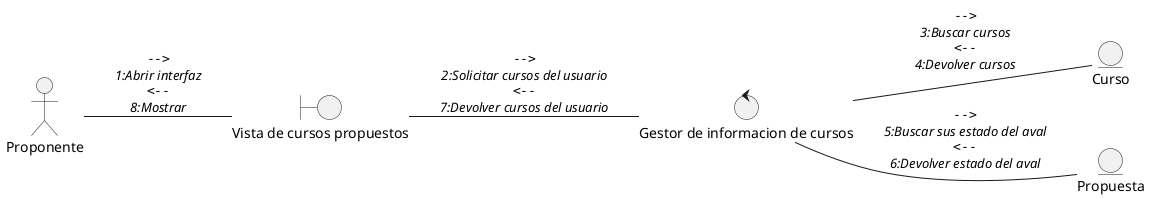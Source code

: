 @startuml DisciplinaDeAnalisisDiagramaDeColaboracionVerCursos
left to right direction

actor "Proponente" as actorProponente

entity "Curso" as entidadCurso
entity "Propuesta" as entidadPropuesta

boundary "Vista de cursos propuestos" as vistaCursosPropuestos

control "Gestor de informacion de cursos" as ctrlGestorInformacionCursos

actorProponente -- vistaCursosPropuestos : ""-->""\n//1:Abrir interfaz//\n""<--""\n//8:Mostrar//
vistaCursosPropuestos -- ctrlGestorInformacionCursos : ""-->""\n//2:Solicitar cursos del usuario//\n""<--""\n//7:Devolver cursos del usuario//
ctrlGestorInformacionCursos -- entidadCurso : ""-->""\n//3:Buscar cursos//\n""<--""\n//4:Devolver cursos//
ctrlGestorInformacionCursos -- entidadPropuesta : ""-->""\n//5:Buscar sus estado del aval//\n""<--""\n//6:Devolver estado del aval//


@enduml